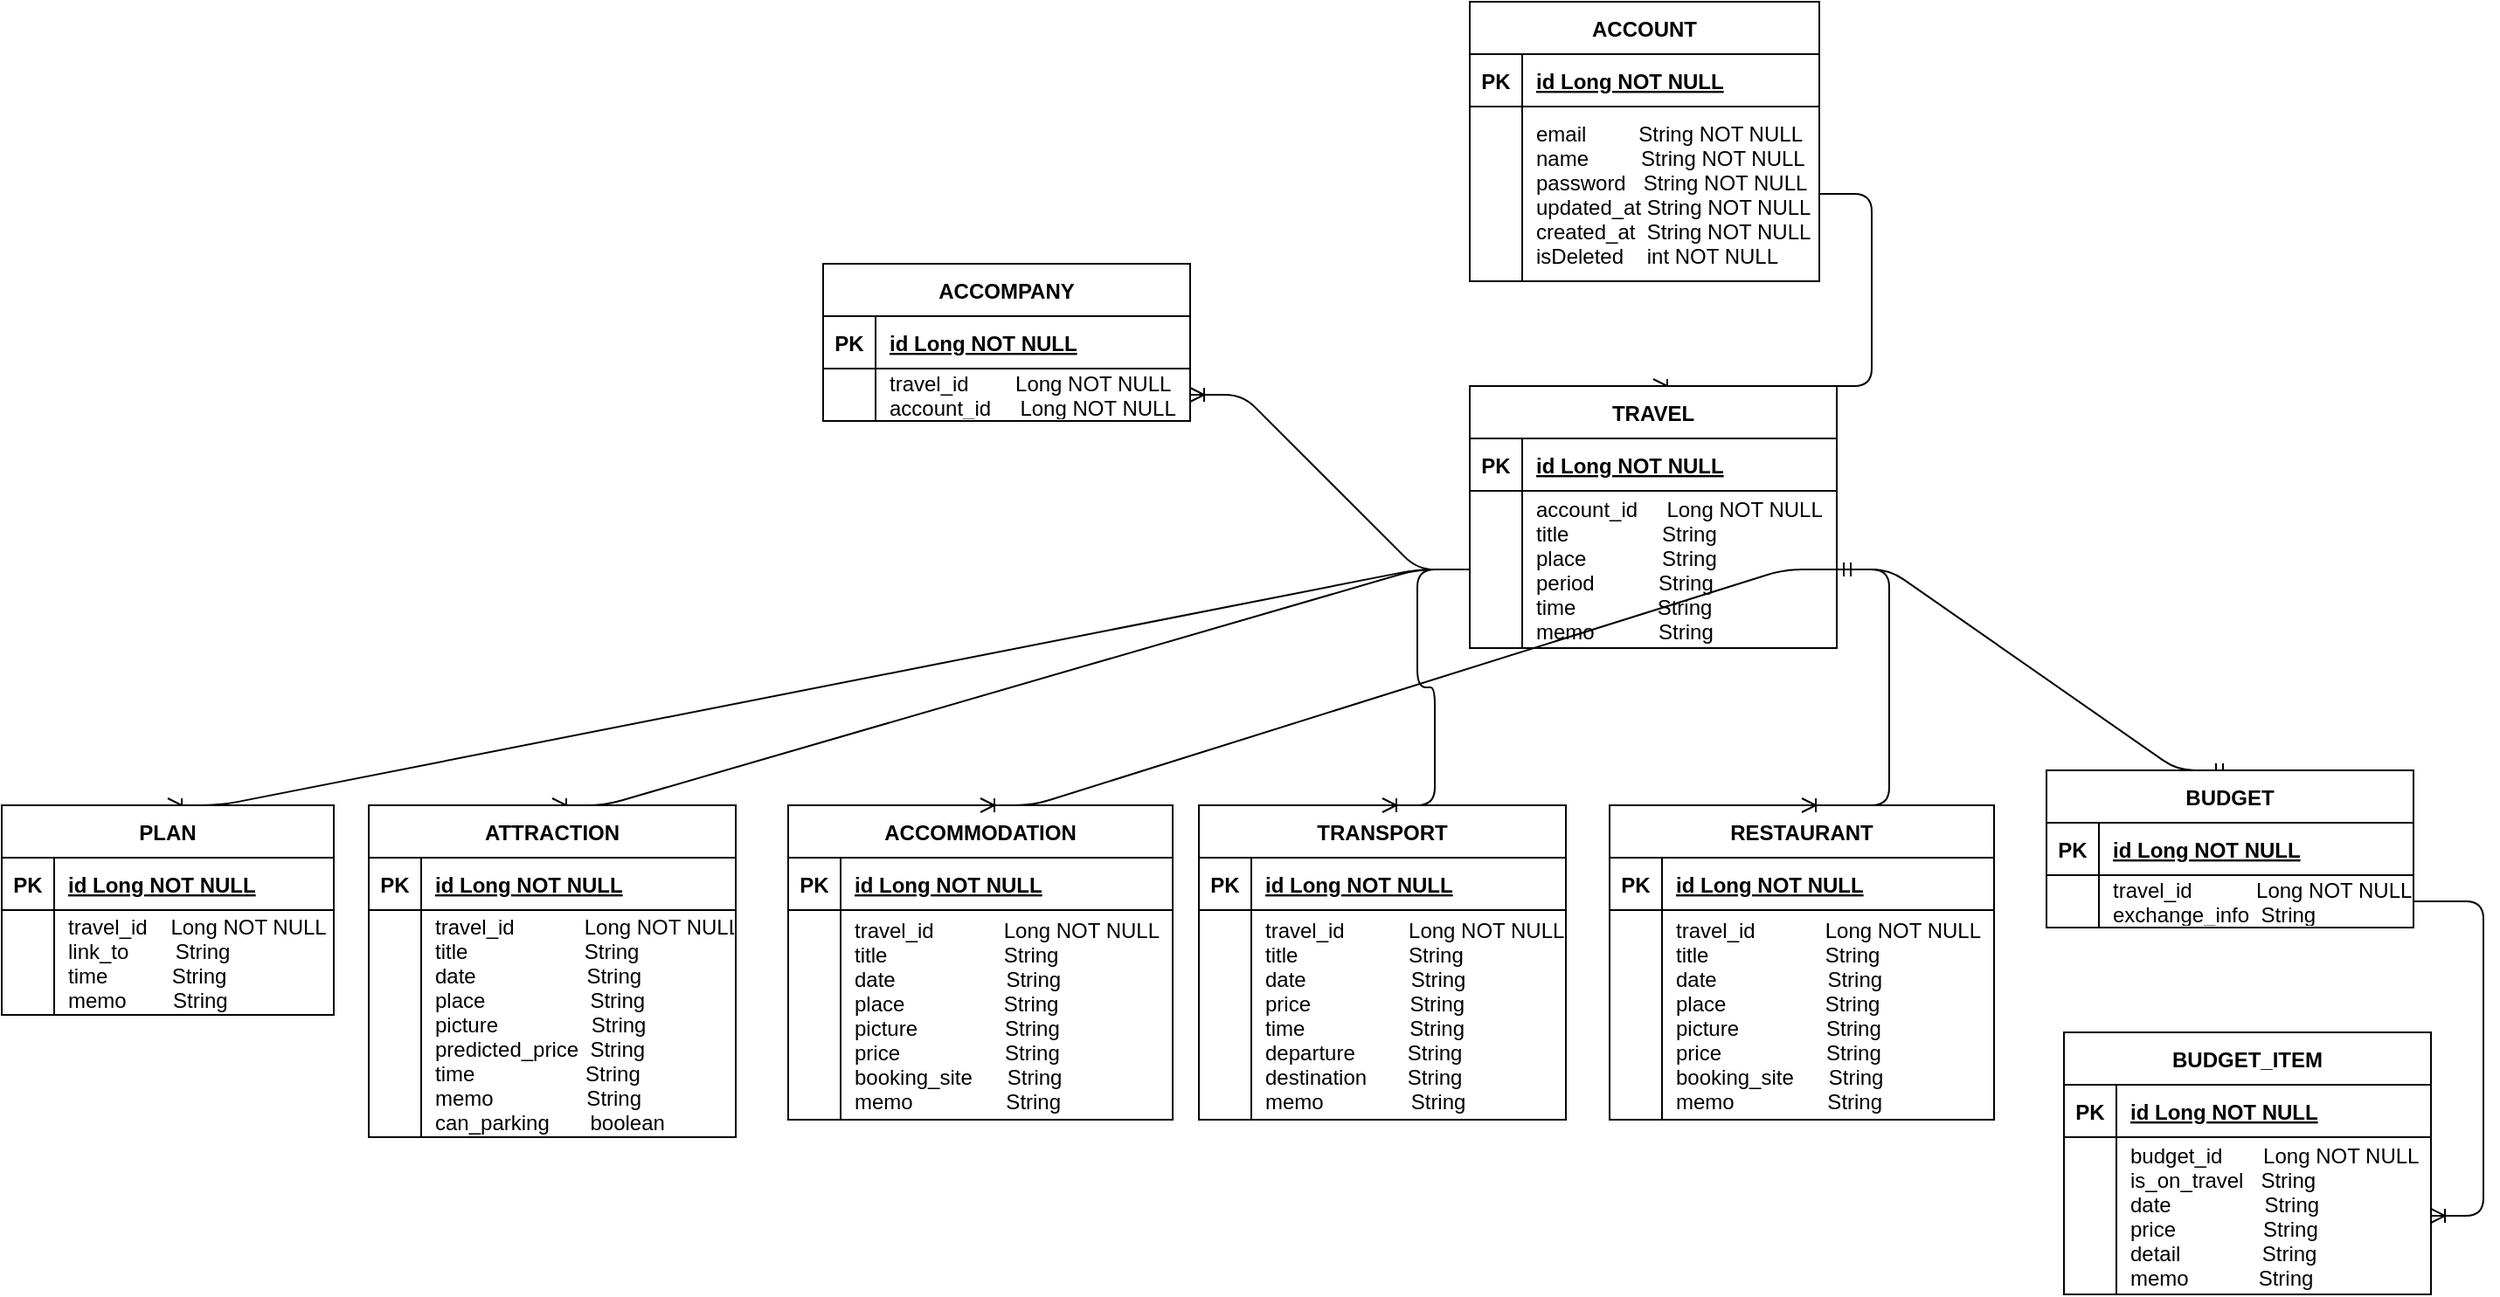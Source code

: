 <mxfile version="13.4.9" type="device"><diagram id="R2lEEEUBdFMjLlhIrx00" name="Page-1"><mxGraphModel dx="2276" dy="794" grid="1" gridSize="10" guides="1" tooltips="1" connect="1" arrows="1" fold="1" page="1" pageScale="1" pageWidth="850" pageHeight="1100" math="0" shadow="0" extFonts="Permanent Marker^https://fonts.googleapis.com/css?family=Permanent+Marker"><root><mxCell id="0"/><mxCell id="1" parent="0"/><mxCell id="_77yGDdiXlMoocpbxx36-9" value="" style="edgeStyle=entityRelationEdgeStyle;fontSize=12;html=1;endArrow=ERoneToMany;entryX=0.5;entryY=0;entryDx=0;entryDy=0;" parent="1" source="C-vyLk0tnHw3VtMMgP7b-17" target="_77yGDdiXlMoocpbxx36-2" edge="1"><mxGeometry width="100" height="100" relative="1" as="geometry"><mxPoint x="290" y="260" as="sourcePoint"/><mxPoint x="230" y="250" as="targetPoint"/></mxGeometry></mxCell><mxCell id="_77yGDdiXlMoocpbxx36-24" value="" style="edgeStyle=entityRelationEdgeStyle;fontSize=12;html=1;endArrow=ERmandOne;startArrow=ERmandOne;exitX=0.5;exitY=0;exitDx=0;exitDy=0;" parent="1" source="_77yGDdiXlMoocpbxx36-17" target="_77yGDdiXlMoocpbxx36-6" edge="1"><mxGeometry width="100" height="100" relative="1" as="geometry"><mxPoint x="590" y="680" as="sourcePoint"/><mxPoint x="690" y="580" as="targetPoint"/></mxGeometry></mxCell><mxCell id="_77yGDdiXlMoocpbxx36-25" value="" style="edgeStyle=entityRelationEdgeStyle;fontSize=12;html=1;endArrow=ERoneToMany;" parent="1" source="_77yGDdiXlMoocpbxx36-21" target="_77yGDdiXlMoocpbxx36-14" edge="1"><mxGeometry width="100" height="100" relative="1" as="geometry"><mxPoint x="670" y="640" as="sourcePoint"/><mxPoint x="160" y="630" as="targetPoint"/></mxGeometry></mxCell><mxCell id="_77yGDdiXlMoocpbxx36-17" value="BUDGET" style="shape=table;startSize=30;container=1;collapsible=1;childLayout=tableLayout;fixedRows=1;rowLines=0;fontStyle=1;align=center;resizeLast=1;" parent="1" vertex="1"><mxGeometry x="630" y="520" width="210" height="90" as="geometry"/></mxCell><mxCell id="_77yGDdiXlMoocpbxx36-18" value="" style="shape=partialRectangle;collapsible=0;dropTarget=0;pointerEvents=0;fillColor=none;points=[[0,0.5],[1,0.5]];portConstraint=eastwest;top=0;left=0;right=0;bottom=1;" parent="_77yGDdiXlMoocpbxx36-17" vertex="1"><mxGeometry y="30" width="210" height="30" as="geometry"/></mxCell><mxCell id="_77yGDdiXlMoocpbxx36-19" value="PK" style="shape=partialRectangle;overflow=hidden;connectable=0;fillColor=none;top=0;left=0;bottom=0;right=0;fontStyle=1;" parent="_77yGDdiXlMoocpbxx36-18" vertex="1"><mxGeometry width="30" height="30" as="geometry"/></mxCell><mxCell id="_77yGDdiXlMoocpbxx36-20" value="id Long NOT NULL " style="shape=partialRectangle;overflow=hidden;connectable=0;fillColor=none;top=0;left=0;bottom=0;right=0;align=left;spacingLeft=6;fontStyle=5;" parent="_77yGDdiXlMoocpbxx36-18" vertex="1"><mxGeometry x="30" width="180" height="30" as="geometry"/></mxCell><mxCell id="_77yGDdiXlMoocpbxx36-21" value="" style="shape=partialRectangle;collapsible=0;dropTarget=0;pointerEvents=0;fillColor=none;points=[[0,0.5],[1,0.5]];portConstraint=eastwest;top=0;left=0;right=0;bottom=0;" parent="_77yGDdiXlMoocpbxx36-17" vertex="1"><mxGeometry y="60" width="210" height="30" as="geometry"/></mxCell><mxCell id="_77yGDdiXlMoocpbxx36-22" value="" style="shape=partialRectangle;overflow=hidden;connectable=0;fillColor=none;top=0;left=0;bottom=0;right=0;" parent="_77yGDdiXlMoocpbxx36-21" vertex="1"><mxGeometry width="30" height="30" as="geometry"/></mxCell><mxCell id="_77yGDdiXlMoocpbxx36-23" value="travel_id           Long NOT NULL&#10;exchange_info  String&#10;" style="shape=partialRectangle;overflow=hidden;connectable=0;fillColor=none;top=0;left=0;bottom=0;right=0;align=left;spacingLeft=6;" parent="_77yGDdiXlMoocpbxx36-21" vertex="1"><mxGeometry x="30" width="180" height="30" as="geometry"/></mxCell><mxCell id="_77yGDdiXlMoocpbxx36-10" value="BUDGET_ITEM" style="shape=table;startSize=30;container=1;collapsible=1;childLayout=tableLayout;fixedRows=1;rowLines=0;fontStyle=1;align=center;resizeLast=1;" parent="1" vertex="1"><mxGeometry x="640" y="670" width="210" height="150" as="geometry"/></mxCell><mxCell id="_77yGDdiXlMoocpbxx36-11" value="" style="shape=partialRectangle;collapsible=0;dropTarget=0;pointerEvents=0;fillColor=none;points=[[0,0.5],[1,0.5]];portConstraint=eastwest;top=0;left=0;right=0;bottom=1;" parent="_77yGDdiXlMoocpbxx36-10" vertex="1"><mxGeometry y="30" width="210" height="30" as="geometry"/></mxCell><mxCell id="_77yGDdiXlMoocpbxx36-12" value="PK" style="shape=partialRectangle;overflow=hidden;connectable=0;fillColor=none;top=0;left=0;bottom=0;right=0;fontStyle=1;" parent="_77yGDdiXlMoocpbxx36-11" vertex="1"><mxGeometry width="30" height="30" as="geometry"/></mxCell><mxCell id="_77yGDdiXlMoocpbxx36-13" value="id Long NOT NULL " style="shape=partialRectangle;overflow=hidden;connectable=0;fillColor=none;top=0;left=0;bottom=0;right=0;align=left;spacingLeft=6;fontStyle=5;" parent="_77yGDdiXlMoocpbxx36-11" vertex="1"><mxGeometry x="30" width="180" height="30" as="geometry"/></mxCell><mxCell id="_77yGDdiXlMoocpbxx36-14" value="" style="shape=partialRectangle;collapsible=0;dropTarget=0;pointerEvents=0;fillColor=none;points=[[0,0.5],[1,0.5]];portConstraint=eastwest;top=0;left=0;right=0;bottom=0;" parent="_77yGDdiXlMoocpbxx36-10" vertex="1"><mxGeometry y="60" width="210" height="90" as="geometry"/></mxCell><mxCell id="_77yGDdiXlMoocpbxx36-15" value="" style="shape=partialRectangle;overflow=hidden;connectable=0;fillColor=none;top=0;left=0;bottom=0;right=0;" parent="_77yGDdiXlMoocpbxx36-14" vertex="1"><mxGeometry width="30" height="90" as="geometry"/></mxCell><mxCell id="_77yGDdiXlMoocpbxx36-16" value="budget_id       Long NOT NULL&#10;is_on_travel   String&#10;date                String &#10;price               String &#10;detail              String&#10;memo            String " style="shape=partialRectangle;overflow=hidden;connectable=0;fillColor=none;top=0;left=0;bottom=0;right=0;align=left;spacingLeft=6;" parent="_77yGDdiXlMoocpbxx36-14" vertex="1"><mxGeometry x="30" width="180" height="90" as="geometry"/></mxCell><mxCell id="_77yGDdiXlMoocpbxx36-34" value="" style="edgeStyle=entityRelationEdgeStyle;fontSize=12;html=1;endArrow=ERoneToMany;entryX=0.5;entryY=0;entryDx=0;entryDy=0;" parent="1" source="_77yGDdiXlMoocpbxx36-6" target="_77yGDdiXlMoocpbxx36-27" edge="1"><mxGeometry width="100" height="100" relative="1" as="geometry"><mxPoint x="210" y="440" as="sourcePoint"/><mxPoint x="230" y="700" as="targetPoint"/></mxGeometry></mxCell><mxCell id="_77yGDdiXlMoocpbxx36-42" value="" style="edgeStyle=entityRelationEdgeStyle;fontSize=12;html=1;endArrow=ERoneToMany;entryX=0.5;entryY=0;entryDx=0;entryDy=0;" parent="1" target="_77yGDdiXlMoocpbxx36-35" edge="1" source="_77yGDdiXlMoocpbxx36-6"><mxGeometry width="100" height="100" relative="1" as="geometry"><mxPoint x="500" y="485" as="sourcePoint"/><mxPoint x="145" y="540" as="targetPoint"/></mxGeometry></mxCell><mxCell id="U0u3CLeGnFLH9jzzW1JW-8" value="TRANSPORT" style="shape=table;startSize=30;container=1;collapsible=1;childLayout=tableLayout;fixedRows=1;rowLines=0;fontStyle=1;align=center;resizeLast=1;" vertex="1" parent="1"><mxGeometry x="145" y="540" width="210" height="180" as="geometry"/></mxCell><mxCell id="U0u3CLeGnFLH9jzzW1JW-9" value="" style="shape=partialRectangle;collapsible=0;dropTarget=0;pointerEvents=0;fillColor=none;points=[[0,0.5],[1,0.5]];portConstraint=eastwest;top=0;left=0;right=0;bottom=1;" vertex="1" parent="U0u3CLeGnFLH9jzzW1JW-8"><mxGeometry y="30" width="210" height="30" as="geometry"/></mxCell><mxCell id="U0u3CLeGnFLH9jzzW1JW-10" value="PK" style="shape=partialRectangle;overflow=hidden;connectable=0;fillColor=none;top=0;left=0;bottom=0;right=0;fontStyle=1;" vertex="1" parent="U0u3CLeGnFLH9jzzW1JW-9"><mxGeometry width="30" height="30" as="geometry"/></mxCell><mxCell id="U0u3CLeGnFLH9jzzW1JW-11" value="id Long NOT NULL " style="shape=partialRectangle;overflow=hidden;connectable=0;fillColor=none;top=0;left=0;bottom=0;right=0;align=left;spacingLeft=6;fontStyle=5;" vertex="1" parent="U0u3CLeGnFLH9jzzW1JW-9"><mxGeometry x="30" width="180" height="30" as="geometry"/></mxCell><mxCell id="U0u3CLeGnFLH9jzzW1JW-12" value="" style="shape=partialRectangle;collapsible=0;dropTarget=0;pointerEvents=0;fillColor=none;points=[[0,0.5],[1,0.5]];portConstraint=eastwest;top=0;left=0;right=0;bottom=0;" vertex="1" parent="U0u3CLeGnFLH9jzzW1JW-8"><mxGeometry y="60" width="210" height="120" as="geometry"/></mxCell><mxCell id="U0u3CLeGnFLH9jzzW1JW-13" value="" style="shape=partialRectangle;overflow=hidden;connectable=0;fillColor=none;top=0;left=0;bottom=0;right=0;" vertex="1" parent="U0u3CLeGnFLH9jzzW1JW-12"><mxGeometry width="30" height="120" as="geometry"/></mxCell><mxCell id="U0u3CLeGnFLH9jzzW1JW-14" value="travel_id           Long NOT NULL&#10;title                   String&#10;date                  String&#10;price                 String &#10;time                  String &#10;departure         String &#10;destination       String&#10;memo               String     " style="shape=partialRectangle;overflow=hidden;connectable=0;fillColor=none;top=0;left=0;bottom=0;right=0;align=left;spacingLeft=6;" vertex="1" parent="U0u3CLeGnFLH9jzzW1JW-12"><mxGeometry x="30" width="180" height="120" as="geometry"/></mxCell><mxCell id="U0u3CLeGnFLH9jzzW1JW-1" value="ACCOMMODATION" style="shape=table;startSize=30;container=1;collapsible=1;childLayout=tableLayout;fixedRows=1;rowLines=0;fontStyle=1;align=center;resizeLast=1;" vertex="1" parent="1"><mxGeometry x="-90" y="540" width="220" height="180" as="geometry"/></mxCell><mxCell id="U0u3CLeGnFLH9jzzW1JW-2" value="" style="shape=partialRectangle;collapsible=0;dropTarget=0;pointerEvents=0;fillColor=none;points=[[0,0.5],[1,0.5]];portConstraint=eastwest;top=0;left=0;right=0;bottom=1;" vertex="1" parent="U0u3CLeGnFLH9jzzW1JW-1"><mxGeometry y="30" width="220" height="30" as="geometry"/></mxCell><mxCell id="U0u3CLeGnFLH9jzzW1JW-3" value="PK" style="shape=partialRectangle;overflow=hidden;connectable=0;fillColor=none;top=0;left=0;bottom=0;right=0;fontStyle=1;" vertex="1" parent="U0u3CLeGnFLH9jzzW1JW-2"><mxGeometry width="30" height="30" as="geometry"/></mxCell><mxCell id="U0u3CLeGnFLH9jzzW1JW-4" value="id Long NOT NULL " style="shape=partialRectangle;overflow=hidden;connectable=0;fillColor=none;top=0;left=0;bottom=0;right=0;align=left;spacingLeft=6;fontStyle=5;" vertex="1" parent="U0u3CLeGnFLH9jzzW1JW-2"><mxGeometry x="30" width="190" height="30" as="geometry"/></mxCell><mxCell id="U0u3CLeGnFLH9jzzW1JW-5" value="" style="shape=partialRectangle;collapsible=0;dropTarget=0;pointerEvents=0;fillColor=none;points=[[0,0.5],[1,0.5]];portConstraint=eastwest;top=0;left=0;right=0;bottom=0;" vertex="1" parent="U0u3CLeGnFLH9jzzW1JW-1"><mxGeometry y="60" width="220" height="120" as="geometry"/></mxCell><mxCell id="U0u3CLeGnFLH9jzzW1JW-6" value="" style="shape=partialRectangle;overflow=hidden;connectable=0;fillColor=none;top=0;left=0;bottom=0;right=0;" vertex="1" parent="U0u3CLeGnFLH9jzzW1JW-5"><mxGeometry width="30" height="120" as="geometry"/></mxCell><mxCell id="U0u3CLeGnFLH9jzzW1JW-7" value="travel_id            Long NOT NULL&#10;title                    String&#10;date                   String&#10;place                 String &#10;picture               String &#10;price                  String&#10;booking_site      String&#10;memo                String" style="shape=partialRectangle;overflow=hidden;connectable=0;fillColor=none;top=0;left=0;bottom=0;right=0;align=left;spacingLeft=6;" vertex="1" parent="U0u3CLeGnFLH9jzzW1JW-5"><mxGeometry x="30" width="190" height="120" as="geometry"/></mxCell><mxCell id="_77yGDdiXlMoocpbxx36-35" value="ATTRACTION" style="shape=table;startSize=30;container=1;collapsible=1;childLayout=tableLayout;fixedRows=1;rowLines=0;fontStyle=1;align=center;resizeLast=1;" parent="1" vertex="1"><mxGeometry x="-330" y="540" width="210" height="190" as="geometry"/></mxCell><mxCell id="_77yGDdiXlMoocpbxx36-36" value="" style="shape=partialRectangle;collapsible=0;dropTarget=0;pointerEvents=0;fillColor=none;points=[[0,0.5],[1,0.5]];portConstraint=eastwest;top=0;left=0;right=0;bottom=1;" parent="_77yGDdiXlMoocpbxx36-35" vertex="1"><mxGeometry y="30" width="210" height="30" as="geometry"/></mxCell><mxCell id="_77yGDdiXlMoocpbxx36-37" value="PK" style="shape=partialRectangle;overflow=hidden;connectable=0;fillColor=none;top=0;left=0;bottom=0;right=0;fontStyle=1;" parent="_77yGDdiXlMoocpbxx36-36" vertex="1"><mxGeometry width="30" height="30" as="geometry"/></mxCell><mxCell id="_77yGDdiXlMoocpbxx36-38" value="id Long NOT NULL " style="shape=partialRectangle;overflow=hidden;connectable=0;fillColor=none;top=0;left=0;bottom=0;right=0;align=left;spacingLeft=6;fontStyle=5;" parent="_77yGDdiXlMoocpbxx36-36" vertex="1"><mxGeometry x="30" width="180" height="30" as="geometry"/></mxCell><mxCell id="_77yGDdiXlMoocpbxx36-39" value="" style="shape=partialRectangle;collapsible=0;dropTarget=0;pointerEvents=0;fillColor=none;points=[[0,0.5],[1,0.5]];portConstraint=eastwest;top=0;left=0;right=0;bottom=0;" parent="_77yGDdiXlMoocpbxx36-35" vertex="1"><mxGeometry y="60" width="210" height="130" as="geometry"/></mxCell><mxCell id="_77yGDdiXlMoocpbxx36-40" value="" style="shape=partialRectangle;overflow=hidden;connectable=0;fillColor=none;top=0;left=0;bottom=0;right=0;" parent="_77yGDdiXlMoocpbxx36-39" vertex="1"><mxGeometry width="30" height="130" as="geometry"/></mxCell><mxCell id="_77yGDdiXlMoocpbxx36-41" value="travel_id            Long NOT NULL&#10;title                    String&#10;date                   String&#10;place                  String &#10;picture                String &#10;predicted_price  String&#10;time                   String &#10;memo                String&#10;can_parking       boolean" style="shape=partialRectangle;overflow=hidden;connectable=0;fillColor=none;top=0;left=0;bottom=0;right=0;align=left;spacingLeft=6;" parent="_77yGDdiXlMoocpbxx36-39" vertex="1"><mxGeometry x="30" width="180" height="130" as="geometry"/></mxCell><mxCell id="_77yGDdiXlMoocpbxx36-27" value="PLAN" style="shape=table;startSize=30;container=1;collapsible=1;childLayout=tableLayout;fixedRows=1;rowLines=0;fontStyle=1;align=center;resizeLast=1;" parent="1" vertex="1"><mxGeometry x="-540" y="540" width="190" height="120" as="geometry"/></mxCell><mxCell id="_77yGDdiXlMoocpbxx36-28" value="" style="shape=partialRectangle;collapsible=0;dropTarget=0;pointerEvents=0;fillColor=none;points=[[0,0.5],[1,0.5]];portConstraint=eastwest;top=0;left=0;right=0;bottom=1;" parent="_77yGDdiXlMoocpbxx36-27" vertex="1"><mxGeometry y="30" width="190" height="30" as="geometry"/></mxCell><mxCell id="_77yGDdiXlMoocpbxx36-29" value="PK" style="shape=partialRectangle;overflow=hidden;connectable=0;fillColor=none;top=0;left=0;bottom=0;right=0;fontStyle=1;" parent="_77yGDdiXlMoocpbxx36-28" vertex="1"><mxGeometry width="30" height="30" as="geometry"/></mxCell><mxCell id="_77yGDdiXlMoocpbxx36-30" value="id Long NOT NULL " style="shape=partialRectangle;overflow=hidden;connectable=0;fillColor=none;top=0;left=0;bottom=0;right=0;align=left;spacingLeft=6;fontStyle=5;" parent="_77yGDdiXlMoocpbxx36-28" vertex="1"><mxGeometry x="30" width="160" height="30" as="geometry"/></mxCell><mxCell id="_77yGDdiXlMoocpbxx36-31" value="" style="shape=partialRectangle;collapsible=0;dropTarget=0;pointerEvents=0;fillColor=none;points=[[0,0.5],[1,0.5]];portConstraint=eastwest;top=0;left=0;right=0;bottom=0;" parent="_77yGDdiXlMoocpbxx36-27" vertex="1"><mxGeometry y="60" width="190" height="60" as="geometry"/></mxCell><mxCell id="_77yGDdiXlMoocpbxx36-32" value="" style="shape=partialRectangle;overflow=hidden;connectable=0;fillColor=none;top=0;left=0;bottom=0;right=0;" parent="_77yGDdiXlMoocpbxx36-31" vertex="1"><mxGeometry width="30" height="60" as="geometry"/></mxCell><mxCell id="_77yGDdiXlMoocpbxx36-33" value="travel_id    Long NOT NULL&#10;link_to        String&#10;time           String &#10;memo        String " style="shape=partialRectangle;overflow=hidden;connectable=0;fillColor=none;top=0;left=0;bottom=0;right=0;align=left;spacingLeft=6;" parent="_77yGDdiXlMoocpbxx36-31" vertex="1"><mxGeometry x="30" width="160" height="60" as="geometry"/></mxCell><mxCell id="U0u3CLeGnFLH9jzzW1JW-15" value="RESTAURANT" style="shape=table;startSize=30;container=1;collapsible=1;childLayout=tableLayout;fixedRows=1;rowLines=0;fontStyle=1;align=center;resizeLast=1;" vertex="1" parent="1"><mxGeometry x="380" y="540" width="220" height="180" as="geometry"/></mxCell><mxCell id="U0u3CLeGnFLH9jzzW1JW-16" value="" style="shape=partialRectangle;collapsible=0;dropTarget=0;pointerEvents=0;fillColor=none;points=[[0,0.5],[1,0.5]];portConstraint=eastwest;top=0;left=0;right=0;bottom=1;" vertex="1" parent="U0u3CLeGnFLH9jzzW1JW-15"><mxGeometry y="30" width="220" height="30" as="geometry"/></mxCell><mxCell id="U0u3CLeGnFLH9jzzW1JW-17" value="PK" style="shape=partialRectangle;overflow=hidden;connectable=0;fillColor=none;top=0;left=0;bottom=0;right=0;fontStyle=1;" vertex="1" parent="U0u3CLeGnFLH9jzzW1JW-16"><mxGeometry width="30" height="30" as="geometry"/></mxCell><mxCell id="U0u3CLeGnFLH9jzzW1JW-18" value="id Long NOT NULL " style="shape=partialRectangle;overflow=hidden;connectable=0;fillColor=none;top=0;left=0;bottom=0;right=0;align=left;spacingLeft=6;fontStyle=5;" vertex="1" parent="U0u3CLeGnFLH9jzzW1JW-16"><mxGeometry x="30" width="190" height="30" as="geometry"/></mxCell><mxCell id="U0u3CLeGnFLH9jzzW1JW-19" value="" style="shape=partialRectangle;collapsible=0;dropTarget=0;pointerEvents=0;fillColor=none;points=[[0,0.5],[1,0.5]];portConstraint=eastwest;top=0;left=0;right=0;bottom=0;" vertex="1" parent="U0u3CLeGnFLH9jzzW1JW-15"><mxGeometry y="60" width="220" height="120" as="geometry"/></mxCell><mxCell id="U0u3CLeGnFLH9jzzW1JW-20" value="" style="shape=partialRectangle;overflow=hidden;connectable=0;fillColor=none;top=0;left=0;bottom=0;right=0;" vertex="1" parent="U0u3CLeGnFLH9jzzW1JW-19"><mxGeometry width="30" height="120" as="geometry"/></mxCell><mxCell id="U0u3CLeGnFLH9jzzW1JW-21" value="travel_id            Long NOT NULL&#10;title                    String&#10;date                   String&#10;place                 String &#10;picture               String &#10;price                  String&#10;booking_site      String&#10;memo                String" style="shape=partialRectangle;overflow=hidden;connectable=0;fillColor=none;top=0;left=0;bottom=0;right=0;align=left;spacingLeft=6;" vertex="1" parent="U0u3CLeGnFLH9jzzW1JW-19"><mxGeometry x="30" width="190" height="120" as="geometry"/></mxCell><mxCell id="U0u3CLeGnFLH9jzzW1JW-22" value="" style="edgeStyle=entityRelationEdgeStyle;fontSize=12;html=1;endArrow=ERoneToMany;entryX=0.5;entryY=0;entryDx=0;entryDy=0;" edge="1" parent="1" source="_77yGDdiXlMoocpbxx36-6" target="U0u3CLeGnFLH9jzzW1JW-15"><mxGeometry width="100" height="100" relative="1" as="geometry"><mxPoint x="320" y="620" as="sourcePoint"/><mxPoint x="420" y="520" as="targetPoint"/></mxGeometry></mxCell><mxCell id="U0u3CLeGnFLH9jzzW1JW-23" value="" style="edgeStyle=entityRelationEdgeStyle;fontSize=12;html=1;endArrow=ERoneToMany;entryX=0.5;entryY=0;entryDx=0;entryDy=0;" edge="1" parent="1" source="_77yGDdiXlMoocpbxx36-6" target="U0u3CLeGnFLH9jzzW1JW-8"><mxGeometry width="100" height="100" relative="1" as="geometry"><mxPoint x="220" y="420" as="sourcePoint"/><mxPoint x="150" y="360" as="targetPoint"/></mxGeometry></mxCell><mxCell id="U0u3CLeGnFLH9jzzW1JW-24" value="" style="edgeStyle=entityRelationEdgeStyle;fontSize=12;html=1;endArrow=ERoneToMany;entryX=0.5;entryY=0;entryDx=0;entryDy=0;exitX=1;exitY=0.5;exitDx=0;exitDy=0;" edge="1" parent="1" source="_77yGDdiXlMoocpbxx36-6" target="U0u3CLeGnFLH9jzzW1JW-1"><mxGeometry width="100" height="100" relative="1" as="geometry"><mxPoint x="150" y="460" as="sourcePoint"/><mxPoint x="160" y="370" as="targetPoint"/></mxGeometry></mxCell><mxCell id="_77yGDdiXlMoocpbxx36-2" value="TRAVEL" style="shape=table;startSize=30;container=1;collapsible=1;childLayout=tableLayout;fixedRows=1;rowLines=0;fontStyle=1;align=center;resizeLast=1;" parent="1" vertex="1"><mxGeometry x="300" y="300" width="210" height="150" as="geometry"/></mxCell><mxCell id="_77yGDdiXlMoocpbxx36-3" value="" style="shape=partialRectangle;collapsible=0;dropTarget=0;pointerEvents=0;fillColor=none;points=[[0,0.5],[1,0.5]];portConstraint=eastwest;top=0;left=0;right=0;bottom=1;" parent="_77yGDdiXlMoocpbxx36-2" vertex="1"><mxGeometry y="30" width="210" height="30" as="geometry"/></mxCell><mxCell id="_77yGDdiXlMoocpbxx36-4" value="PK" style="shape=partialRectangle;overflow=hidden;connectable=0;fillColor=none;top=0;left=0;bottom=0;right=0;fontStyle=1;" parent="_77yGDdiXlMoocpbxx36-3" vertex="1"><mxGeometry width="30" height="30" as="geometry"/></mxCell><mxCell id="_77yGDdiXlMoocpbxx36-5" value="id Long NOT NULL " style="shape=partialRectangle;overflow=hidden;connectable=0;fillColor=none;top=0;left=0;bottom=0;right=0;align=left;spacingLeft=6;fontStyle=5;" parent="_77yGDdiXlMoocpbxx36-3" vertex="1"><mxGeometry x="30" width="180" height="30" as="geometry"/></mxCell><mxCell id="_77yGDdiXlMoocpbxx36-6" value="" style="shape=partialRectangle;collapsible=0;dropTarget=0;pointerEvents=0;fillColor=none;points=[[0,0.5],[1,0.5]];portConstraint=eastwest;top=0;left=0;right=0;bottom=0;" parent="_77yGDdiXlMoocpbxx36-2" vertex="1"><mxGeometry y="60" width="210" height="90" as="geometry"/></mxCell><mxCell id="_77yGDdiXlMoocpbxx36-7" value="" style="shape=partialRectangle;overflow=hidden;connectable=0;fillColor=none;top=0;left=0;bottom=0;right=0;" parent="_77yGDdiXlMoocpbxx36-6" vertex="1"><mxGeometry width="30" height="90" as="geometry"/></mxCell><mxCell id="_77yGDdiXlMoocpbxx36-8" value="account_id     Long NOT NULL&#10;title                String&#10;place             String &#10;period           String&#10;time              String &#10;memo           String " style="shape=partialRectangle;overflow=hidden;connectable=0;fillColor=none;top=0;left=0;bottom=0;right=0;align=left;spacingLeft=6;" parent="_77yGDdiXlMoocpbxx36-6" vertex="1"><mxGeometry x="30" width="180" height="90" as="geometry"/></mxCell><mxCell id="C-vyLk0tnHw3VtMMgP7b-13" value="ACCOUNT" style="shape=table;startSize=30;container=1;collapsible=1;childLayout=tableLayout;fixedRows=1;rowLines=0;fontStyle=1;align=center;resizeLast=1;" parent="1" vertex="1"><mxGeometry x="300" y="80" width="200" height="160" as="geometry"/></mxCell><mxCell id="C-vyLk0tnHw3VtMMgP7b-14" value="" style="shape=partialRectangle;collapsible=0;dropTarget=0;pointerEvents=0;fillColor=none;points=[[0,0.5],[1,0.5]];portConstraint=eastwest;top=0;left=0;right=0;bottom=1;" parent="C-vyLk0tnHw3VtMMgP7b-13" vertex="1"><mxGeometry y="30" width="200" height="30" as="geometry"/></mxCell><mxCell id="C-vyLk0tnHw3VtMMgP7b-15" value="PK" style="shape=partialRectangle;overflow=hidden;connectable=0;fillColor=none;top=0;left=0;bottom=0;right=0;fontStyle=1;" parent="C-vyLk0tnHw3VtMMgP7b-14" vertex="1"><mxGeometry width="30" height="30" as="geometry"/></mxCell><mxCell id="C-vyLk0tnHw3VtMMgP7b-16" value="id Long NOT NULL " style="shape=partialRectangle;overflow=hidden;connectable=0;fillColor=none;top=0;left=0;bottom=0;right=0;align=left;spacingLeft=6;fontStyle=5;" parent="C-vyLk0tnHw3VtMMgP7b-14" vertex="1"><mxGeometry x="30" width="170" height="30" as="geometry"/></mxCell><mxCell id="C-vyLk0tnHw3VtMMgP7b-17" value="" style="shape=partialRectangle;collapsible=0;dropTarget=0;pointerEvents=0;fillColor=none;points=[[0,0.5],[1,0.5]];portConstraint=eastwest;top=0;left=0;right=0;bottom=0;" parent="C-vyLk0tnHw3VtMMgP7b-13" vertex="1"><mxGeometry y="60" width="200" height="100" as="geometry"/></mxCell><mxCell id="C-vyLk0tnHw3VtMMgP7b-18" value="" style="shape=partialRectangle;overflow=hidden;connectable=0;fillColor=none;top=0;left=0;bottom=0;right=0;" parent="C-vyLk0tnHw3VtMMgP7b-17" vertex="1"><mxGeometry width="30" height="100" as="geometry"/></mxCell><mxCell id="C-vyLk0tnHw3VtMMgP7b-19" value="email         String NOT NULL&#10;name         String NOT NULL&#10;password   String NOT NULL&#10;updated_at String NOT NULL&#10;created_at  String NOT NULL&#10;isDeleted    int NOT NULL" style="shape=partialRectangle;overflow=hidden;connectable=0;fillColor=none;top=0;left=0;bottom=0;right=0;align=left;spacingLeft=6;" parent="C-vyLk0tnHw3VtMMgP7b-17" vertex="1"><mxGeometry x="30" width="170" height="100" as="geometry"/></mxCell><mxCell id="U0u3CLeGnFLH9jzzW1JW-33" value="" style="edgeStyle=entityRelationEdgeStyle;fontSize=12;html=1;endArrow=ERoneToMany;" edge="1" parent="1" source="_77yGDdiXlMoocpbxx36-6" target="U0u3CLeGnFLH9jzzW1JW-30"><mxGeometry width="100" height="100" relative="1" as="geometry"><mxPoint x="100" y="410" as="sourcePoint"/><mxPoint x="170" y="320" as="targetPoint"/></mxGeometry></mxCell><mxCell id="U0u3CLeGnFLH9jzzW1JW-26" value="ACCOMPANY" style="shape=table;startSize=30;container=1;collapsible=1;childLayout=tableLayout;fixedRows=1;rowLines=0;fontStyle=1;align=center;resizeLast=1;" vertex="1" parent="1"><mxGeometry x="-70" y="230" width="210" height="90" as="geometry"/></mxCell><mxCell id="U0u3CLeGnFLH9jzzW1JW-27" value="" style="shape=partialRectangle;collapsible=0;dropTarget=0;pointerEvents=0;fillColor=none;points=[[0,0.5],[1,0.5]];portConstraint=eastwest;top=0;left=0;right=0;bottom=1;" vertex="1" parent="U0u3CLeGnFLH9jzzW1JW-26"><mxGeometry y="30" width="210" height="30" as="geometry"/></mxCell><mxCell id="U0u3CLeGnFLH9jzzW1JW-28" value="PK" style="shape=partialRectangle;overflow=hidden;connectable=0;fillColor=none;top=0;left=0;bottom=0;right=0;fontStyle=1;" vertex="1" parent="U0u3CLeGnFLH9jzzW1JW-27"><mxGeometry width="30" height="30" as="geometry"/></mxCell><mxCell id="U0u3CLeGnFLH9jzzW1JW-29" value="id Long NOT NULL " style="shape=partialRectangle;overflow=hidden;connectable=0;fillColor=none;top=0;left=0;bottom=0;right=0;align=left;spacingLeft=6;fontStyle=5;" vertex="1" parent="U0u3CLeGnFLH9jzzW1JW-27"><mxGeometry x="30" width="180" height="30" as="geometry"/></mxCell><mxCell id="U0u3CLeGnFLH9jzzW1JW-30" value="" style="shape=partialRectangle;collapsible=0;dropTarget=0;pointerEvents=0;fillColor=none;points=[[0,0.5],[1,0.5]];portConstraint=eastwest;top=0;left=0;right=0;bottom=0;" vertex="1" parent="U0u3CLeGnFLH9jzzW1JW-26"><mxGeometry y="60" width="210" height="30" as="geometry"/></mxCell><mxCell id="U0u3CLeGnFLH9jzzW1JW-31" value="" style="shape=partialRectangle;overflow=hidden;connectable=0;fillColor=none;top=0;left=0;bottom=0;right=0;" vertex="1" parent="U0u3CLeGnFLH9jzzW1JW-30"><mxGeometry width="30" height="30" as="geometry"/></mxCell><mxCell id="U0u3CLeGnFLH9jzzW1JW-32" value="travel_id        Long NOT NULL&#10;account_id     Long NOT NULL" style="shape=partialRectangle;overflow=hidden;connectable=0;fillColor=none;top=0;left=0;bottom=0;right=0;align=left;spacingLeft=6;" vertex="1" parent="U0u3CLeGnFLH9jzzW1JW-30"><mxGeometry x="30" width="180" height="30" as="geometry"/></mxCell></root></mxGraphModel></diagram></mxfile>